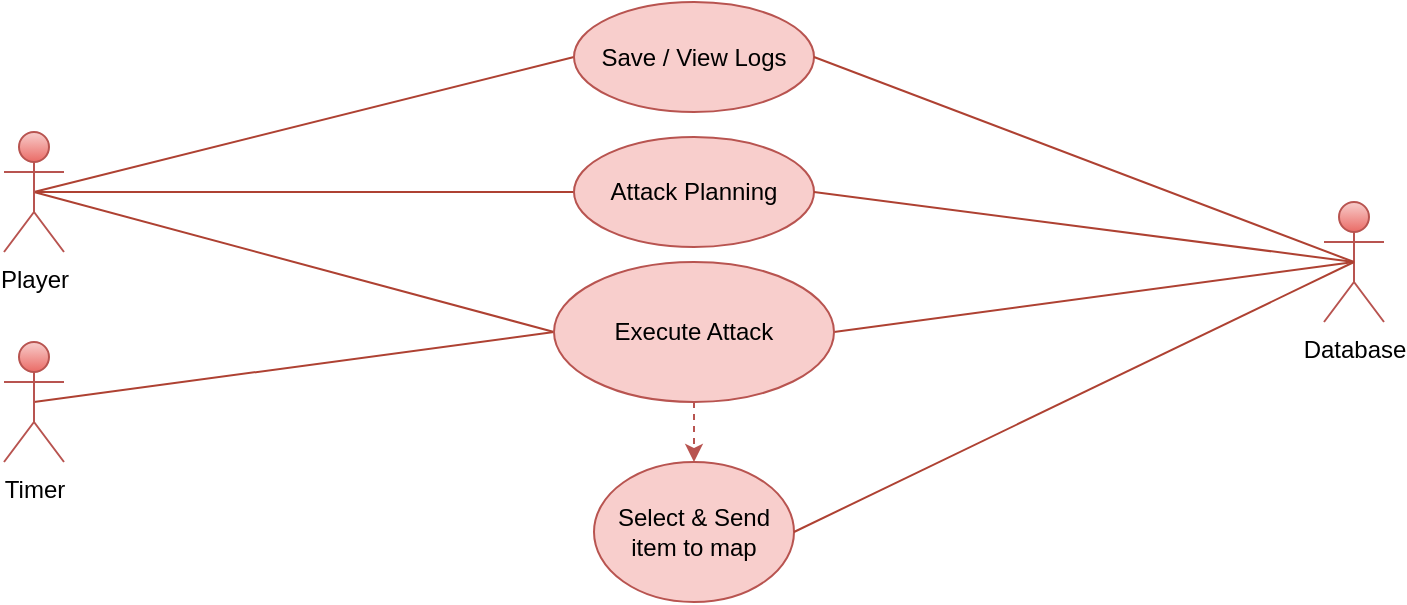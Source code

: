 <mxfile version="24.7.17">
  <diagram name="Page-1" id="kYyko2OoJpTuPrdH3POX">
    <mxGraphModel dx="844" dy="461" grid="1" gridSize="10" guides="1" tooltips="1" connect="1" arrows="1" fold="1" page="1" pageScale="1" pageWidth="850" pageHeight="1100" math="0" shadow="0">
      <root>
        <mxCell id="0" />
        <mxCell id="1" parent="0" />
        <mxCell id="tdshcC6il_zB6_OQzxyh-19" style="edgeStyle=none;rounded=0;orthogonalLoop=1;jettySize=auto;html=1;exitX=0.5;exitY=0.5;exitDx=0;exitDy=0;exitPerimeter=0;entryX=0;entryY=0.5;entryDx=0;entryDy=0;endArrow=none;endFill=0;fillColor=#fad9d5;strokeColor=#ae4132;" parent="1" source="CteZUeksScJLb1L3Enkv-3" target="tdshcC6il_zB6_OQzxyh-5" edge="1">
          <mxGeometry relative="1" as="geometry" />
        </mxCell>
        <mxCell id="tdshcC6il_zB6_OQzxyh-20" style="edgeStyle=none;rounded=0;orthogonalLoop=1;jettySize=auto;html=1;exitX=0.5;exitY=0.5;exitDx=0;exitDy=0;exitPerimeter=0;entryX=0;entryY=0.5;entryDx=0;entryDy=0;endArrow=none;endFill=0;fillColor=#fad9d5;strokeColor=#ae4132;" parent="1" source="CteZUeksScJLb1L3Enkv-3" target="tdshcC6il_zB6_OQzxyh-3" edge="1">
          <mxGeometry relative="1" as="geometry" />
        </mxCell>
        <mxCell id="tdshcC6il_zB6_OQzxyh-21" style="edgeStyle=none;rounded=0;orthogonalLoop=1;jettySize=auto;html=1;exitX=0.5;exitY=0.5;exitDx=0;exitDy=0;exitPerimeter=0;entryX=0;entryY=0.5;entryDx=0;entryDy=0;endArrow=none;endFill=0;fillColor=#fad9d5;strokeColor=#ae4132;" parent="1" source="CteZUeksScJLb1L3Enkv-3" target="H-B-HW6qNVoc1oTIO3jz-3" edge="1">
          <mxGeometry relative="1" as="geometry">
            <mxPoint x="335" y="420" as="targetPoint" />
          </mxGeometry>
        </mxCell>
        <mxCell id="CteZUeksScJLb1L3Enkv-3" value="Player" style="shape=umlActor;verticalLabelPosition=bottom;verticalAlign=top;html=1;fillColor=#f8cecc;strokeColor=#b85450;gradientColor=#ea6b66;labelBackgroundColor=none;" parent="1" vertex="1">
          <mxGeometry x="80" y="295" width="30" height="60" as="geometry" />
        </mxCell>
        <mxCell id="CteZUeksScJLb1L3Enkv-16" value="Database" style="shape=umlActor;verticalLabelPosition=bottom;verticalAlign=top;html=1;fillColor=#f8cecc;strokeColor=#b85450;gradientColor=#ea6b66;labelBackgroundColor=none;" parent="1" vertex="1">
          <mxGeometry x="740" y="330" width="30" height="60" as="geometry" />
        </mxCell>
        <mxCell id="tdshcC6il_zB6_OQzxyh-3" value="Attack Planning" style="ellipse;whiteSpace=wrap;html=1;fillColor=#f8cecc;strokeColor=#b85450;" parent="1" vertex="1">
          <mxGeometry x="365" y="297.5" width="120" height="55" as="geometry" />
        </mxCell>
        <mxCell id="tdshcC6il_zB6_OQzxyh-5" value="Save / View&amp;nbsp;&lt;span style=&quot;background-color: initial;&quot;&gt;Logs&lt;/span&gt;" style="ellipse;whiteSpace=wrap;html=1;fillColor=#f8cecc;strokeColor=#b85450;" parent="1" vertex="1">
          <mxGeometry x="365" y="230" width="120" height="55" as="geometry" />
        </mxCell>
        <mxCell id="tdshcC6il_zB6_OQzxyh-22" style="edgeStyle=none;rounded=0;orthogonalLoop=1;jettySize=auto;html=1;exitX=0.5;exitY=0.5;exitDx=0;exitDy=0;exitPerimeter=0;entryX=0;entryY=0.5;entryDx=0;entryDy=0;endArrow=none;endFill=0;fillColor=#fad9d5;strokeColor=#ae4132;" parent="1" source="tdshcC6il_zB6_OQzxyh-6" target="H-B-HW6qNVoc1oTIO3jz-3" edge="1">
          <mxGeometry relative="1" as="geometry">
            <mxPoint x="335" y="420" as="targetPoint" />
          </mxGeometry>
        </mxCell>
        <mxCell id="tdshcC6il_zB6_OQzxyh-6" value="Timer" style="shape=umlActor;verticalLabelPosition=bottom;verticalAlign=top;html=1;fillColor=#f8cecc;strokeColor=#b85450;gradientColor=#ea6b66;labelBackgroundColor=none;" parent="1" vertex="1">
          <mxGeometry x="80" y="400" width="30" height="60" as="geometry" />
        </mxCell>
        <mxCell id="H-B-HW6qNVoc1oTIO3jz-2" style="rounded=0;orthogonalLoop=1;jettySize=auto;html=1;exitX=0.5;exitY=1;exitDx=0;exitDy=0;entryX=0.5;entryY=0;entryDx=0;entryDy=0;fillColor=#f8cecc;strokeColor=#b85450;dashed=1;" edge="1" parent="1" source="H-B-HW6qNVoc1oTIO3jz-3" target="tdshcC6il_zB6_OQzxyh-16">
          <mxGeometry relative="1" as="geometry">
            <mxPoint x="425.0" y="480" as="sourcePoint" />
          </mxGeometry>
        </mxCell>
        <mxCell id="tdshcC6il_zB6_OQzxyh-16" value="Select &amp;amp; Send item to map" style="ellipse;whiteSpace=wrap;html=1;fillColor=#f8cecc;strokeColor=#b85450;" parent="1" vertex="1">
          <mxGeometry x="375" y="460" width="100" height="70" as="geometry" />
        </mxCell>
        <mxCell id="tdshcC6il_zB6_OQzxyh-23" style="edgeStyle=none;rounded=0;orthogonalLoop=1;jettySize=auto;html=1;exitX=1;exitY=0.5;exitDx=0;exitDy=0;entryX=0.5;entryY=0.5;entryDx=0;entryDy=0;entryPerimeter=0;endArrow=none;endFill=0;fillColor=#fad9d5;strokeColor=#ae4132;" parent="1" source="tdshcC6il_zB6_OQzxyh-5" target="CteZUeksScJLb1L3Enkv-16" edge="1">
          <mxGeometry relative="1" as="geometry" />
        </mxCell>
        <mxCell id="tdshcC6il_zB6_OQzxyh-24" style="edgeStyle=none;rounded=0;orthogonalLoop=1;jettySize=auto;html=1;exitX=1;exitY=0.5;exitDx=0;exitDy=0;entryX=0.5;entryY=0.5;entryDx=0;entryDy=0;entryPerimeter=0;endArrow=none;endFill=0;fillColor=#fad9d5;strokeColor=#ae4132;" parent="1" source="tdshcC6il_zB6_OQzxyh-3" target="CteZUeksScJLb1L3Enkv-16" edge="1">
          <mxGeometry relative="1" as="geometry" />
        </mxCell>
        <mxCell id="tdshcC6il_zB6_OQzxyh-25" style="edgeStyle=none;rounded=0;orthogonalLoop=1;jettySize=auto;html=1;entryX=0.5;entryY=0.5;entryDx=0;entryDy=0;entryPerimeter=0;endArrow=none;endFill=0;fillColor=#fad9d5;strokeColor=#ae4132;exitX=1;exitY=0.5;exitDx=0;exitDy=0;" parent="1" source="H-B-HW6qNVoc1oTIO3jz-3" target="CteZUeksScJLb1L3Enkv-16" edge="1">
          <mxGeometry relative="1" as="geometry">
            <mxPoint x="750" y="320" as="targetPoint" />
            <mxPoint x="515.0" y="420" as="sourcePoint" />
          </mxGeometry>
        </mxCell>
        <mxCell id="tdshcC6il_zB6_OQzxyh-27" style="edgeStyle=none;rounded=0;orthogonalLoop=1;jettySize=auto;html=1;exitX=1;exitY=0.5;exitDx=0;exitDy=0;entryX=0.5;entryY=0.5;entryDx=0;entryDy=0;entryPerimeter=0;endArrow=none;endFill=0;fillColor=#fad9d5;strokeColor=#ae4132;" parent="1" source="tdshcC6il_zB6_OQzxyh-16" target="CteZUeksScJLb1L3Enkv-16" edge="1">
          <mxGeometry relative="1" as="geometry" />
        </mxCell>
        <mxCell id="H-B-HW6qNVoc1oTIO3jz-3" value="Execute Attack" style="ellipse;whiteSpace=wrap;html=1;fillColor=#f8cecc;strokeColor=#b85450;" vertex="1" parent="1">
          <mxGeometry x="355" y="360" width="140" height="70" as="geometry" />
        </mxCell>
      </root>
    </mxGraphModel>
  </diagram>
</mxfile>
